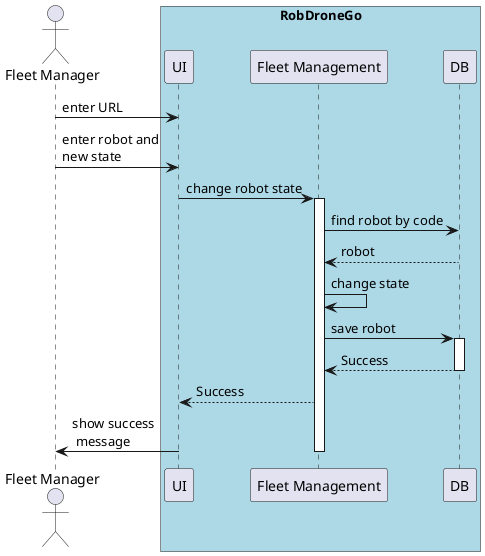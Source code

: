 @startuml SD Lv2

actor "Fleet Manager" as user
box "RobDroneGo" #LightBlue
    participant UI as ui
    participant "Fleet Management" as fleet
    participant "DB" as DB
end box

user -> ui : enter URL
user -> ui : enter robot and \nnew state

ui -> fleet : change robot state
activate fleet

fleet -> DB : find robot by code

DB --> fleet : robot

fleet -> fleet : change state

fleet -> DB : save robot
activate DB
DB --> fleet : Success
deactivate DB

ui<-- fleet : Success
ui -> user : show success\n message
deactivate fleet

@enduml